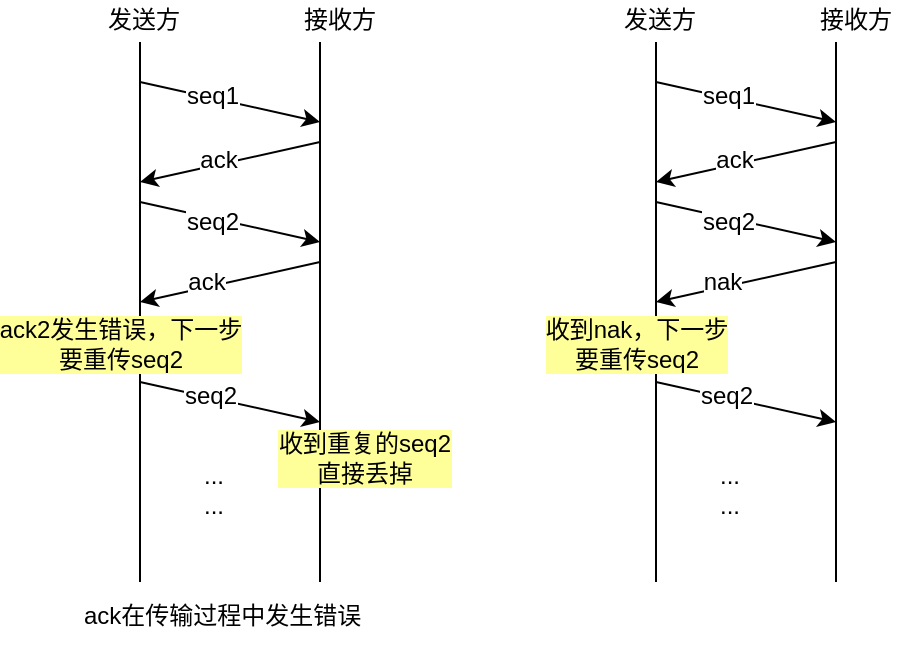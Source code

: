 <mxfile version="10.6.9" type="device"><diagram id="bIIF6yIB0QfeekZNzP36" name="第 1 页"><mxGraphModel dx="738" dy="562" grid="1" gridSize="10" guides="1" tooltips="1" connect="1" arrows="1" fold="1" page="1" pageScale="1" pageWidth="850" pageHeight="1100" math="0" shadow="0"><root><mxCell id="0"/><mxCell id="1" parent="0"/><mxCell id="ofDEaTcw1ohWROPrqUjd-1" value="" style="endArrow=none;html=1;" edge="1" parent="1"><mxGeometry width="50" height="50" relative="1" as="geometry"><mxPoint x="80" y="310" as="sourcePoint"/><mxPoint x="80" y="40" as="targetPoint"/></mxGeometry></mxCell><mxCell id="ofDEaTcw1ohWROPrqUjd-2" value="ack2发生错误，下一步&lt;br&gt;要重传seq2&lt;br&gt;" style="text;html=1;resizable=0;points=[];align=center;verticalAlign=middle;labelBackgroundColor=#FFFF99;" vertex="1" connectable="0" parent="ofDEaTcw1ohWROPrqUjd-1"><mxGeometry x="-0.44" y="2" relative="1" as="geometry"><mxPoint x="-8" y="-44" as="offset"/></mxGeometry></mxCell><mxCell id="ofDEaTcw1ohWROPrqUjd-3" value="" style="endArrow=none;html=1;" edge="1" parent="1"><mxGeometry width="50" height="50" relative="1" as="geometry"><mxPoint x="170" y="310" as="sourcePoint"/><mxPoint x="170" y="40" as="targetPoint"/></mxGeometry></mxCell><mxCell id="ofDEaTcw1ohWROPrqUjd-4" value="发送方&lt;br&gt;&lt;br&gt;" style="text;html=1;resizable=0;points=[];autosize=1;align=left;verticalAlign=top;spacingTop=-4;" vertex="1" parent="1"><mxGeometry x="62" y="19" width="50" height="30" as="geometry"/></mxCell><mxCell id="ofDEaTcw1ohWROPrqUjd-5" value="接收方&lt;br&gt;&lt;br&gt;" style="text;html=1;resizable=0;points=[];autosize=1;align=left;verticalAlign=top;spacingTop=-4;" vertex="1" parent="1"><mxGeometry x="160" y="19" width="50" height="30" as="geometry"/></mxCell><mxCell id="ofDEaTcw1ohWROPrqUjd-6" value="" style="endArrow=classic;html=1;" edge="1" parent="1"><mxGeometry width="50" height="50" relative="1" as="geometry"><mxPoint x="80" y="60" as="sourcePoint"/><mxPoint x="170" y="80" as="targetPoint"/></mxGeometry></mxCell><mxCell id="ofDEaTcw1ohWROPrqUjd-7" value="seq1&lt;br&gt;" style="text;html=1;resizable=0;points=[];align=center;verticalAlign=middle;labelBackgroundColor=#ffffff;" vertex="1" connectable="0" parent="ofDEaTcw1ohWROPrqUjd-6"><mxGeometry x="-0.208" y="1" relative="1" as="geometry"><mxPoint as="offset"/></mxGeometry></mxCell><mxCell id="ofDEaTcw1ohWROPrqUjd-8" value="" style="endArrow=classic;html=1;" edge="1" parent="1"><mxGeometry width="50" height="50" relative="1" as="geometry"><mxPoint x="170" y="90" as="sourcePoint"/><mxPoint x="80" y="110" as="targetPoint"/></mxGeometry></mxCell><mxCell id="ofDEaTcw1ohWROPrqUjd-9" value="ack" style="text;html=1;resizable=0;points=[];align=center;verticalAlign=middle;labelBackgroundColor=#ffffff;" vertex="1" connectable="0" parent="ofDEaTcw1ohWROPrqUjd-8"><mxGeometry x="0.143" y="-2" relative="1" as="geometry"><mxPoint y="-1" as="offset"/></mxGeometry></mxCell><mxCell id="ofDEaTcw1ohWROPrqUjd-10" value="" style="endArrow=classic;html=1;" edge="1" parent="1"><mxGeometry width="50" height="50" relative="1" as="geometry"><mxPoint x="80" y="120" as="sourcePoint"/><mxPoint x="170" y="140" as="targetPoint"/></mxGeometry></mxCell><mxCell id="ofDEaTcw1ohWROPrqUjd-11" value="seq2" style="text;html=1;resizable=0;points=[];align=center;verticalAlign=middle;labelBackgroundColor=#ffffff;" vertex="1" connectable="0" parent="ofDEaTcw1ohWROPrqUjd-10"><mxGeometry x="-0.191" y="-2" relative="1" as="geometry"><mxPoint as="offset"/></mxGeometry></mxCell><mxCell id="ofDEaTcw1ohWROPrqUjd-12" value="" style="endArrow=classic;html=1;" edge="1" parent="1"><mxGeometry width="50" height="50" relative="1" as="geometry"><mxPoint x="170" y="150" as="sourcePoint"/><mxPoint x="80" y="170" as="targetPoint"/></mxGeometry></mxCell><mxCell id="ofDEaTcw1ohWROPrqUjd-13" value="ack" style="text;html=1;resizable=0;points=[];align=center;verticalAlign=middle;labelBackgroundColor=#ffffff;" vertex="1" connectable="0" parent="ofDEaTcw1ohWROPrqUjd-12"><mxGeometry x="0.254" y="-3" relative="1" as="geometry"><mxPoint as="offset"/></mxGeometry></mxCell><mxCell id="ofDEaTcw1ohWROPrqUjd-14" value="" style="endArrow=classic;html=1;" edge="1" parent="1"><mxGeometry width="50" height="50" relative="1" as="geometry"><mxPoint x="80" y="210" as="sourcePoint"/><mxPoint x="170" y="230" as="targetPoint"/></mxGeometry></mxCell><mxCell id="ofDEaTcw1ohWROPrqUjd-15" value="seq2" style="text;html=1;resizable=0;points=[];align=center;verticalAlign=middle;labelBackgroundColor=#ffffff;" vertex="1" connectable="0" parent="ofDEaTcw1ohWROPrqUjd-14"><mxGeometry x="-0.226" y="1" relative="1" as="geometry"><mxPoint as="offset"/></mxGeometry></mxCell><mxCell id="ofDEaTcw1ohWROPrqUjd-16" value="...&lt;br&gt;&lt;br&gt;" style="text;html=1;resizable=0;points=[];autosize=1;align=left;verticalAlign=top;spacingTop=-4;" vertex="1" parent="1"><mxGeometry x="110" y="247" width="30" height="30" as="geometry"/></mxCell><mxCell id="ofDEaTcw1ohWROPrqUjd-17" value="...&lt;br&gt;&lt;br&gt;" style="text;html=1;resizable=0;points=[];autosize=1;align=left;verticalAlign=top;spacingTop=-4;" vertex="1" parent="1"><mxGeometry x="110" y="262" width="30" height="30" as="geometry"/></mxCell><mxCell id="ofDEaTcw1ohWROPrqUjd-18" value="收到重复的seq2&lt;br&gt;直接丢掉&lt;br&gt;" style="text;html=1;resizable=0;points=[];align=center;verticalAlign=middle;labelBackgroundColor=#FFFF99;" vertex="1" connectable="0" parent="1"><mxGeometry x="200" y="292" as="geometry"><mxPoint x="-8" y="-44" as="offset"/></mxGeometry></mxCell><mxCell id="ofDEaTcw1ohWROPrqUjd-19" value="" style="endArrow=none;html=1;" edge="1" parent="1"><mxGeometry width="50" height="50" relative="1" as="geometry"><mxPoint x="338" y="310" as="sourcePoint"/><mxPoint x="338" y="40" as="targetPoint"/></mxGeometry></mxCell><mxCell id="ofDEaTcw1ohWROPrqUjd-20" value="收到nak，下一步&lt;br&gt;要重传seq2&lt;br&gt;" style="text;html=1;resizable=0;points=[];align=center;verticalAlign=middle;labelBackgroundColor=#FFFF99;" vertex="1" connectable="0" parent="ofDEaTcw1ohWROPrqUjd-19"><mxGeometry x="-0.44" y="2" relative="1" as="geometry"><mxPoint x="-8" y="-44" as="offset"/></mxGeometry></mxCell><mxCell id="ofDEaTcw1ohWROPrqUjd-21" value="" style="endArrow=none;html=1;" edge="1" parent="1"><mxGeometry width="50" height="50" relative="1" as="geometry"><mxPoint x="428" y="310" as="sourcePoint"/><mxPoint x="428" y="40" as="targetPoint"/></mxGeometry></mxCell><mxCell id="ofDEaTcw1ohWROPrqUjd-22" value="发送方&lt;br&gt;&lt;br&gt;" style="text;html=1;resizable=0;points=[];autosize=1;align=left;verticalAlign=top;spacingTop=-4;" vertex="1" parent="1"><mxGeometry x="320" y="19" width="50" height="30" as="geometry"/></mxCell><mxCell id="ofDEaTcw1ohWROPrqUjd-23" value="接收方&lt;br&gt;&lt;br&gt;" style="text;html=1;resizable=0;points=[];autosize=1;align=left;verticalAlign=top;spacingTop=-4;" vertex="1" parent="1"><mxGeometry x="418" y="19" width="50" height="30" as="geometry"/></mxCell><mxCell id="ofDEaTcw1ohWROPrqUjd-24" value="" style="endArrow=classic;html=1;" edge="1" parent="1"><mxGeometry width="50" height="50" relative="1" as="geometry"><mxPoint x="338" y="60" as="sourcePoint"/><mxPoint x="428" y="80" as="targetPoint"/></mxGeometry></mxCell><mxCell id="ofDEaTcw1ohWROPrqUjd-25" value="seq1&lt;br&gt;" style="text;html=1;resizable=0;points=[];align=center;verticalAlign=middle;labelBackgroundColor=#ffffff;" vertex="1" connectable="0" parent="ofDEaTcw1ohWROPrqUjd-24"><mxGeometry x="-0.208" y="1" relative="1" as="geometry"><mxPoint as="offset"/></mxGeometry></mxCell><mxCell id="ofDEaTcw1ohWROPrqUjd-26" value="" style="endArrow=classic;html=1;" edge="1" parent="1"><mxGeometry width="50" height="50" relative="1" as="geometry"><mxPoint x="428" y="90" as="sourcePoint"/><mxPoint x="338" y="110" as="targetPoint"/></mxGeometry></mxCell><mxCell id="ofDEaTcw1ohWROPrqUjd-27" value="ack" style="text;html=1;resizable=0;points=[];align=center;verticalAlign=middle;labelBackgroundColor=#ffffff;" vertex="1" connectable="0" parent="ofDEaTcw1ohWROPrqUjd-26"><mxGeometry x="0.143" y="-2" relative="1" as="geometry"><mxPoint y="-1" as="offset"/></mxGeometry></mxCell><mxCell id="ofDEaTcw1ohWROPrqUjd-28" value="" style="endArrow=classic;html=1;" edge="1" parent="1"><mxGeometry width="50" height="50" relative="1" as="geometry"><mxPoint x="338" y="120" as="sourcePoint"/><mxPoint x="428" y="140" as="targetPoint"/></mxGeometry></mxCell><mxCell id="ofDEaTcw1ohWROPrqUjd-29" value="seq2" style="text;html=1;resizable=0;points=[];align=center;verticalAlign=middle;labelBackgroundColor=#ffffff;" vertex="1" connectable="0" parent="ofDEaTcw1ohWROPrqUjd-28"><mxGeometry x="-0.191" y="-2" relative="1" as="geometry"><mxPoint as="offset"/></mxGeometry></mxCell><mxCell id="ofDEaTcw1ohWROPrqUjd-30" value="" style="endArrow=classic;html=1;" edge="1" parent="1"><mxGeometry width="50" height="50" relative="1" as="geometry"><mxPoint x="428" y="150" as="sourcePoint"/><mxPoint x="338" y="170" as="targetPoint"/></mxGeometry></mxCell><mxCell id="ofDEaTcw1ohWROPrqUjd-31" value="nak" style="text;html=1;resizable=0;points=[];align=center;verticalAlign=middle;labelBackgroundColor=#ffffff;" vertex="1" connectable="0" parent="ofDEaTcw1ohWROPrqUjd-30"><mxGeometry x="0.254" y="-3" relative="1" as="geometry"><mxPoint as="offset"/></mxGeometry></mxCell><mxCell id="ofDEaTcw1ohWROPrqUjd-32" value="" style="endArrow=classic;html=1;" edge="1" parent="1"><mxGeometry width="50" height="50" relative="1" as="geometry"><mxPoint x="338" y="210" as="sourcePoint"/><mxPoint x="428" y="230" as="targetPoint"/></mxGeometry></mxCell><mxCell id="ofDEaTcw1ohWROPrqUjd-33" value="seq2" style="text;html=1;resizable=0;points=[];align=center;verticalAlign=middle;labelBackgroundColor=#ffffff;" vertex="1" connectable="0" parent="ofDEaTcw1ohWROPrqUjd-32"><mxGeometry x="-0.226" y="1" relative="1" as="geometry"><mxPoint as="offset"/></mxGeometry></mxCell><mxCell id="ofDEaTcw1ohWROPrqUjd-34" value="...&lt;br&gt;&lt;br&gt;" style="text;html=1;resizable=0;points=[];autosize=1;align=left;verticalAlign=top;spacingTop=-4;" vertex="1" parent="1"><mxGeometry x="368" y="247" width="30" height="30" as="geometry"/></mxCell><mxCell id="ofDEaTcw1ohWROPrqUjd-35" value="...&lt;br&gt;&lt;br&gt;" style="text;html=1;resizable=0;points=[];autosize=1;align=left;verticalAlign=top;spacingTop=-4;" vertex="1" parent="1"><mxGeometry x="368" y="262" width="30" height="30" as="geometry"/></mxCell><mxCell id="ofDEaTcw1ohWROPrqUjd-36" value="ack在传输过程中发生错误&lt;br&gt;&lt;br&gt;" style="text;html=1;resizable=0;points=[];autosize=1;align=left;verticalAlign=top;spacingTop=-4;" vertex="1" parent="1"><mxGeometry x="50" y="317" width="150" height="30" as="geometry"/></mxCell></root></mxGraphModel></diagram></mxfile>